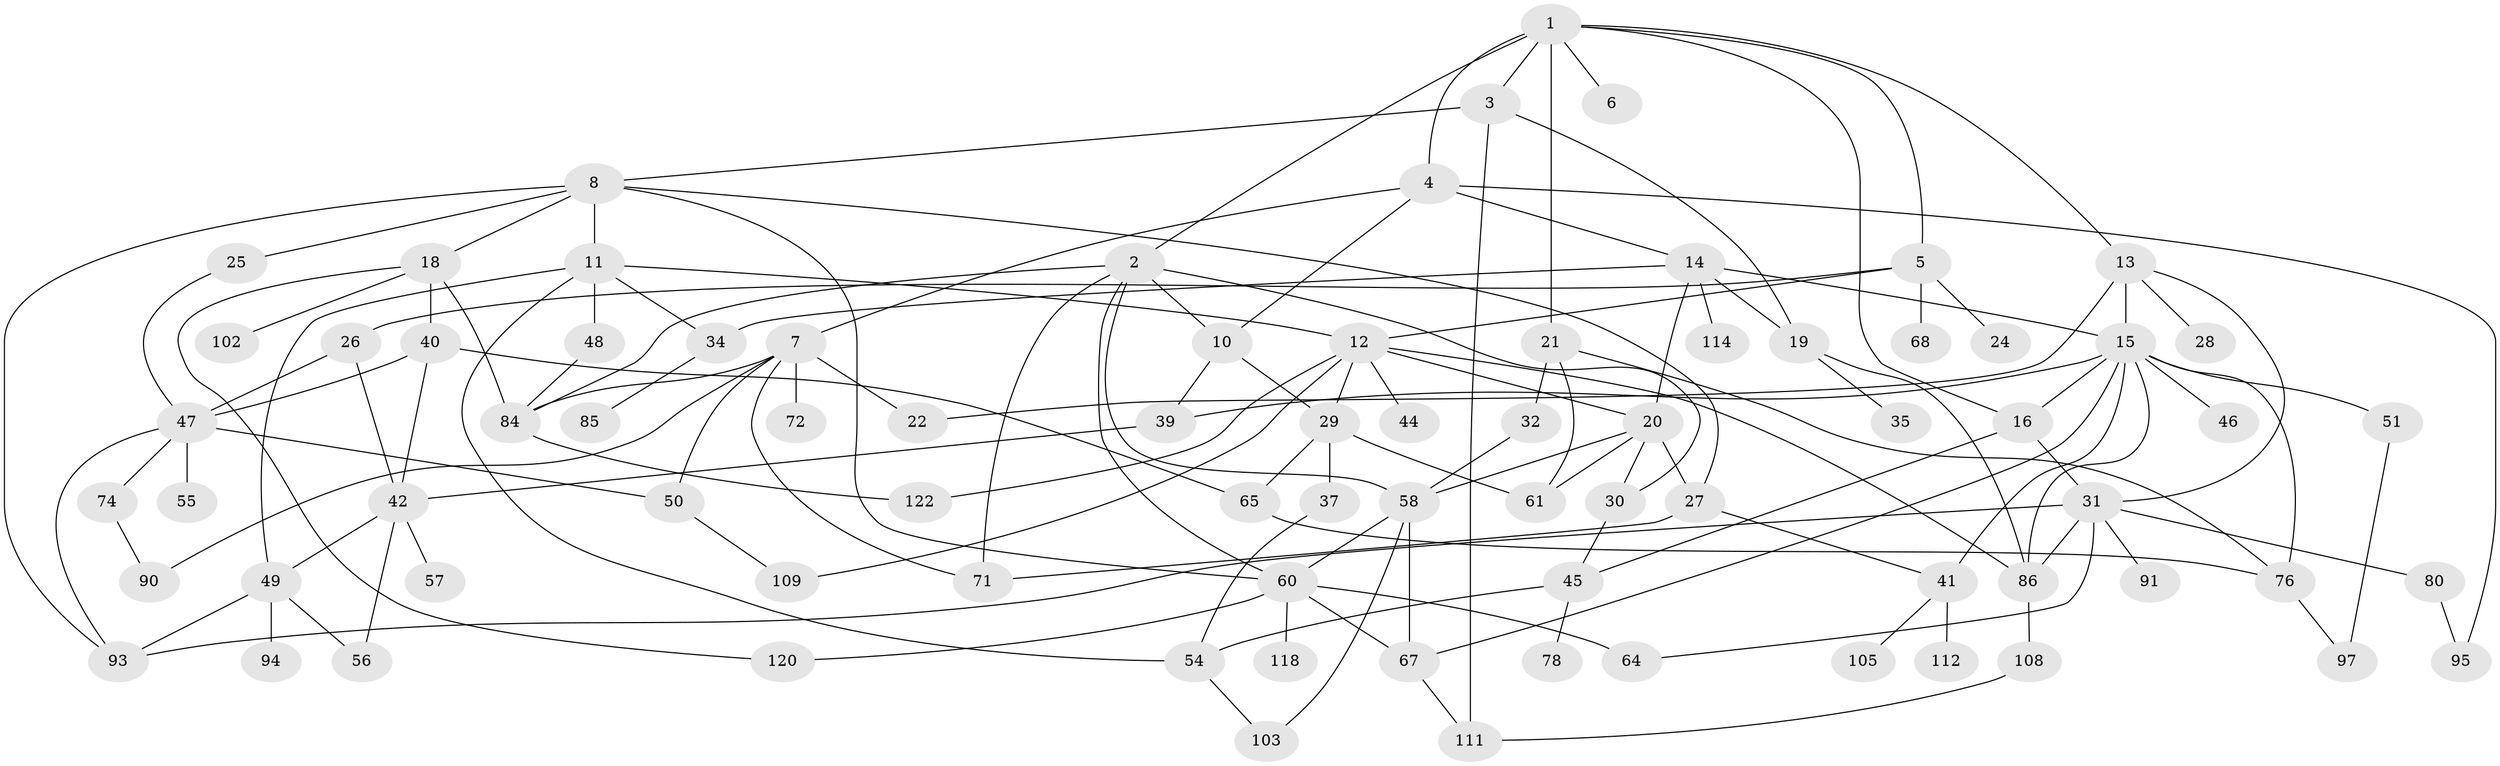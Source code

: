 // original degree distribution, {9: 0.00819672131147541, 6: 0.07377049180327869, 4: 0.11475409836065574, 5: 0.09016393442622951, 1: 0.19672131147540983, 3: 0.2540983606557377, 2: 0.2540983606557377, 7: 0.00819672131147541}
// Generated by graph-tools (version 1.1) at 2025/41/03/06/25 10:41:31]
// undirected, 81 vertices, 136 edges
graph export_dot {
graph [start="1"]
  node [color=gray90,style=filled];
  1 [super="+116"];
  2 [super="+66"];
  3;
  4 [super="+53"];
  5 [super="+9"];
  6;
  7 [super="+33"];
  8 [super="+87"];
  10 [super="+52"];
  11 [super="+17"];
  12 [super="+100"];
  13 [super="+92"];
  14 [super="+88"];
  15 [super="+38"];
  16 [super="+82"];
  18 [super="+101"];
  19 [super="+98"];
  20;
  21 [super="+23"];
  22;
  24;
  25;
  26;
  27 [super="+81"];
  28;
  29 [super="+110"];
  30;
  31 [super="+36"];
  32 [super="+119"];
  34;
  35 [super="+83"];
  37 [super="+104"];
  39 [super="+121"];
  40 [super="+77"];
  41 [super="+43"];
  42 [super="+96"];
  44 [super="+62"];
  45 [super="+59"];
  46;
  47 [super="+106"];
  48;
  49 [super="+63"];
  50;
  51;
  54 [super="+73"];
  55;
  56;
  57;
  58 [super="+70"];
  60 [super="+69"];
  61 [super="+89"];
  64 [super="+75"];
  65;
  67 [super="+79"];
  68;
  71 [super="+107"];
  72;
  74;
  76 [super="+113"];
  78;
  80;
  84;
  85;
  86 [super="+117"];
  90;
  91;
  93;
  94;
  95 [super="+99"];
  97;
  102;
  103;
  105;
  108;
  109;
  111 [super="+115"];
  112;
  114;
  118;
  120;
  122;
  1 -- 2 [weight=2];
  1 -- 3;
  1 -- 4;
  1 -- 5;
  1 -- 6;
  1 -- 13;
  1 -- 16;
  1 -- 21;
  2 -- 84;
  2 -- 60;
  2 -- 30;
  2 -- 71;
  2 -- 58;
  2 -- 10;
  3 -- 8;
  3 -- 19;
  3 -- 111;
  4 -- 7;
  4 -- 10;
  4 -- 14;
  4 -- 95;
  5 -- 12;
  5 -- 26;
  5 -- 24;
  5 -- 68;
  7 -- 50;
  7 -- 72;
  7 -- 90;
  7 -- 84;
  7 -- 22;
  7 -- 71;
  8 -- 11;
  8 -- 18;
  8 -- 25;
  8 -- 93;
  8 -- 60;
  8 -- 27;
  10 -- 39;
  10 -- 29;
  11 -- 48;
  11 -- 34;
  11 -- 54;
  11 -- 12;
  11 -- 49;
  12 -- 20;
  12 -- 29;
  12 -- 44;
  12 -- 109;
  12 -- 122;
  12 -- 86;
  13 -- 22;
  13 -- 28;
  13 -- 31;
  13 -- 15;
  14 -- 15;
  14 -- 34;
  14 -- 114;
  14 -- 19;
  14 -- 20;
  15 -- 39;
  15 -- 51 [weight=2];
  15 -- 67;
  15 -- 86;
  15 -- 41;
  15 -- 46;
  15 -- 76;
  15 -- 16;
  16 -- 45;
  16 -- 31;
  18 -- 40;
  18 -- 84;
  18 -- 120;
  18 -- 102;
  19 -- 35;
  19 -- 86;
  20 -- 27;
  20 -- 30;
  20 -- 58;
  20 -- 61;
  21 -- 32;
  21 -- 61;
  21 -- 76;
  25 -- 47;
  26 -- 47;
  26 -- 42;
  27 -- 71;
  27 -- 41;
  29 -- 37;
  29 -- 61;
  29 -- 65;
  30 -- 45;
  31 -- 80;
  31 -- 64;
  31 -- 86;
  31 -- 91;
  31 -- 93;
  32 -- 58;
  34 -- 85;
  37 -- 54;
  39 -- 42;
  40 -- 65;
  40 -- 47;
  40 -- 42;
  41 -- 112;
  41 -- 105;
  42 -- 49;
  42 -- 56;
  42 -- 57;
  45 -- 78;
  45 -- 54;
  47 -- 55;
  47 -- 74;
  47 -- 93;
  47 -- 50;
  48 -- 84;
  49 -- 93;
  49 -- 56;
  49 -- 94;
  50 -- 109;
  51 -- 97;
  54 -- 103;
  58 -- 60;
  58 -- 103;
  58 -- 67;
  60 -- 67;
  60 -- 64 [weight=2];
  60 -- 118;
  60 -- 120;
  65 -- 76;
  67 -- 111;
  74 -- 90;
  76 -- 97;
  80 -- 95;
  84 -- 122;
  86 -- 108;
  108 -- 111;
}
